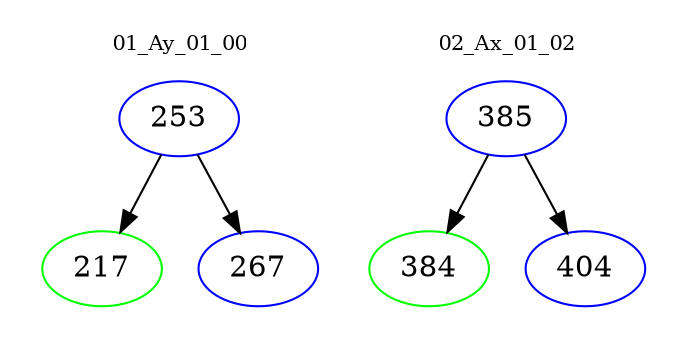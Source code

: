 digraph{
subgraph cluster_0 {
color = white
label = "01_Ay_01_00";
fontsize=10;
T0_253 [label="253", color="blue"]
T0_253 -> T0_217 [color="black"]
T0_217 [label="217", color="green"]
T0_253 -> T0_267 [color="black"]
T0_267 [label="267", color="blue"]
}
subgraph cluster_1 {
color = white
label = "02_Ax_01_02";
fontsize=10;
T1_385 [label="385", color="blue"]
T1_385 -> T1_384 [color="black"]
T1_384 [label="384", color="green"]
T1_385 -> T1_404 [color="black"]
T1_404 [label="404", color="blue"]
}
}
